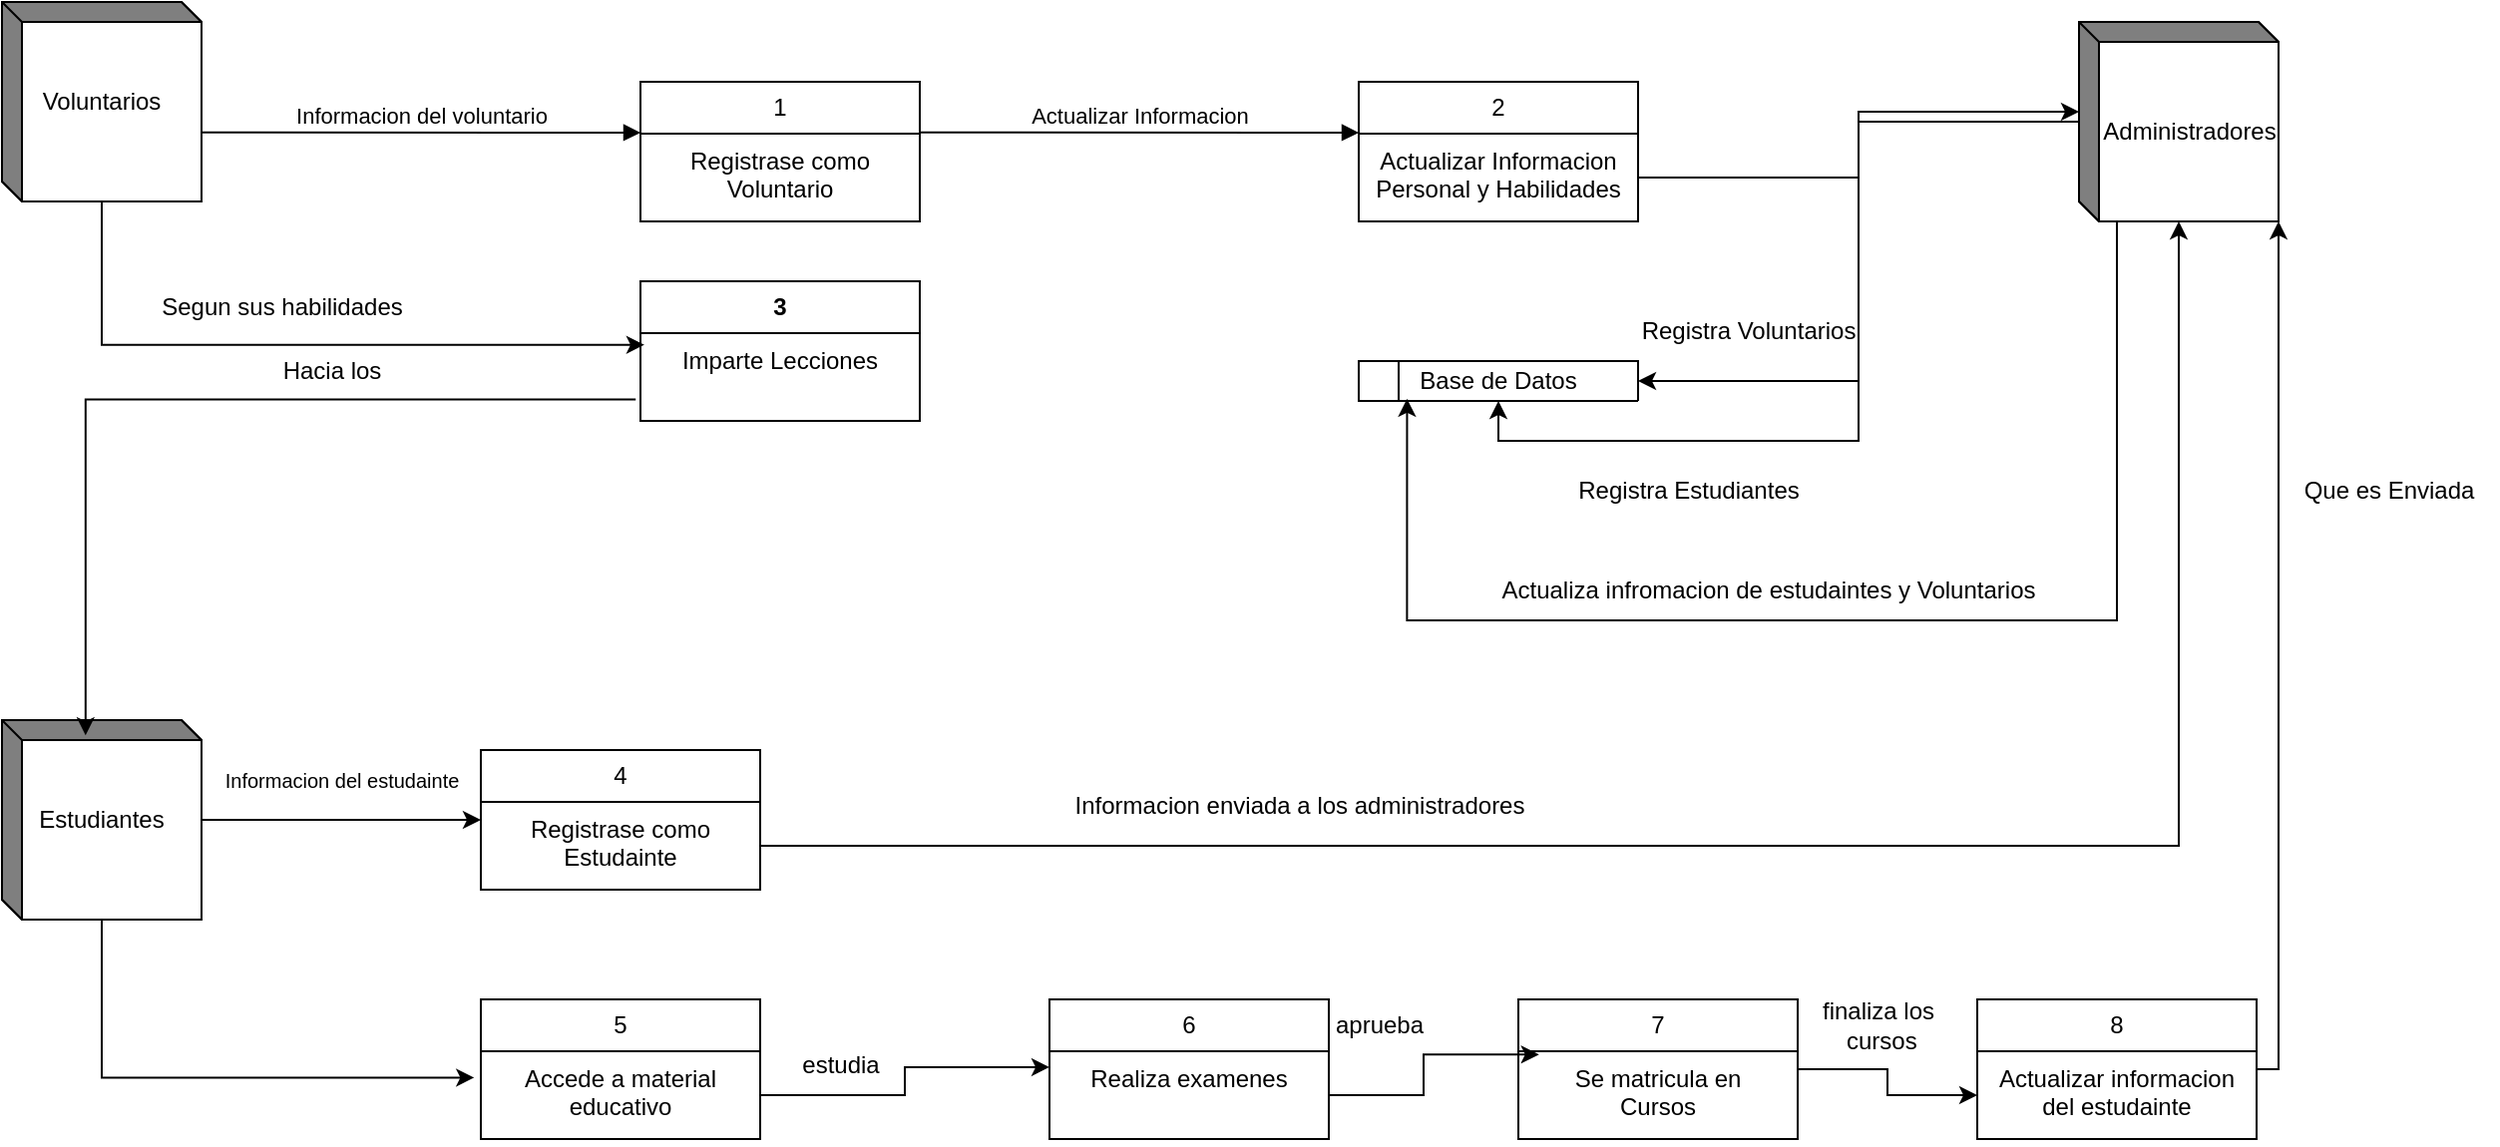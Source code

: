 <mxfile version="21.6.7" type="google">
  <diagram name="Page-1" id="LD5rVo3Y07MXYRQb6-00">
    <mxGraphModel grid="1" page="1" gridSize="10" guides="1" tooltips="1" connect="1" arrows="1" fold="1" pageScale="1" pageWidth="827" pageHeight="1169" math="0" shadow="0">
      <root>
        <mxCell id="0" />
        <mxCell id="1" parent="0" />
        <mxCell id="_T0eqeusUSGKzwCSiUgI-21" style="edgeStyle=orthogonalEdgeStyle;rounded=0;orthogonalLoop=1;jettySize=auto;html=1;entryX=0.014;entryY=0.133;entryDx=0;entryDy=0;entryPerimeter=0;" edge="1" parent="1" source="_T0eqeusUSGKzwCSiUgI-1" target="_T0eqeusUSGKzwCSiUgI-20">
          <mxGeometry relative="1" as="geometry" />
        </mxCell>
        <mxCell id="_T0eqeusUSGKzwCSiUgI-1" value="Voluntarios" style="html=1;dashed=0;whiteSpace=wrap;shape=mxgraph.dfd.externalEntity" vertex="1" parent="1">
          <mxGeometry x="200" y="100" width="100" height="100" as="geometry" />
        </mxCell>
        <mxCell id="_T0eqeusUSGKzwCSiUgI-3" value="1" style="swimlane;fontStyle=0;childLayout=stackLayout;horizontal=1;startSize=26;fillColor=none;horizontalStack=0;resizeParent=1;resizeParentMax=0;resizeLast=0;collapsible=1;marginBottom=0;whiteSpace=wrap;html=1;" vertex="1" parent="1">
          <mxGeometry x="520" y="140" width="140" height="70" as="geometry" />
        </mxCell>
        <mxCell id="_T0eqeusUSGKzwCSiUgI-4" value="Registrase como Voluntario" style="text;strokeColor=none;fillColor=none;align=center;verticalAlign=top;spacingLeft=4;spacingRight=4;overflow=hidden;rotatable=0;points=[[0,0.5],[1,0.5]];portConstraint=eastwest;whiteSpace=wrap;html=1;" vertex="1" parent="_T0eqeusUSGKzwCSiUgI-3">
          <mxGeometry y="26" width="140" height="44" as="geometry" />
        </mxCell>
        <mxCell id="_T0eqeusUSGKzwCSiUgI-27" style="edgeStyle=orthogonalEdgeStyle;rounded=0;orthogonalLoop=1;jettySize=auto;html=1;entryX=0;entryY=0.5;entryDx=0;entryDy=0;" edge="1" parent="1" source="_T0eqeusUSGKzwCSiUgI-5" target="_T0eqeusUSGKzwCSiUgI-25">
          <mxGeometry relative="1" as="geometry">
            <mxPoint x="430" y="500" as="targetPoint" />
          </mxGeometry>
        </mxCell>
        <mxCell id="_T0eqeusUSGKzwCSiUgI-44" style="edgeStyle=orthogonalEdgeStyle;rounded=0;orthogonalLoop=1;jettySize=auto;html=1;entryX=-0.024;entryY=0.3;entryDx=0;entryDy=0;entryPerimeter=0;" edge="1" parent="1" source="_T0eqeusUSGKzwCSiUgI-5" target="_T0eqeusUSGKzwCSiUgI-37">
          <mxGeometry relative="1" as="geometry" />
        </mxCell>
        <mxCell id="_T0eqeusUSGKzwCSiUgI-5" value="Estudiantes" style="html=1;dashed=0;whiteSpace=wrap;shape=mxgraph.dfd.externalEntity" vertex="1" parent="1">
          <mxGeometry x="200" y="460" width="100" height="100" as="geometry" />
        </mxCell>
        <mxCell id="_T0eqeusUSGKzwCSiUgI-6" value="Informacion del voluntario" style="html=1;verticalAlign=bottom;endArrow=block;edgeStyle=elbowEdgeStyle;elbow=vertical;curved=0;rounded=0;" edge="1" parent="1">
          <mxGeometry width="80" relative="1" as="geometry">
            <mxPoint x="300" y="165.41" as="sourcePoint" />
            <mxPoint x="520" y="165.41" as="targetPoint" />
          </mxGeometry>
        </mxCell>
        <mxCell id="_T0eqeusUSGKzwCSiUgI-16" style="edgeStyle=orthogonalEdgeStyle;rounded=0;orthogonalLoop=1;jettySize=auto;html=1;entryX=1;entryY=0.5;entryDx=0;entryDy=0;" edge="1" parent="1" source="_T0eqeusUSGKzwCSiUgI-7" target="_T0eqeusUSGKzwCSiUgI-14">
          <mxGeometry relative="1" as="geometry" />
        </mxCell>
        <mxCell id="_T0eqeusUSGKzwCSiUgI-31" style="edgeStyle=orthogonalEdgeStyle;rounded=0;orthogonalLoop=1;jettySize=auto;html=1;entryX=0.5;entryY=1;entryDx=0;entryDy=0;" edge="1" parent="1" source="_T0eqeusUSGKzwCSiUgI-7" target="_T0eqeusUSGKzwCSiUgI-14">
          <mxGeometry relative="1" as="geometry" />
        </mxCell>
        <mxCell id="_T0eqeusUSGKzwCSiUgI-55" style="edgeStyle=orthogonalEdgeStyle;rounded=0;orthogonalLoop=1;jettySize=auto;html=1;entryX=0.173;entryY=0.946;entryDx=0;entryDy=0;entryPerimeter=0;" edge="1" parent="1" source="_T0eqeusUSGKzwCSiUgI-7" target="_T0eqeusUSGKzwCSiUgI-14">
          <mxGeometry relative="1" as="geometry">
            <mxPoint x="940" y="410" as="targetPoint" />
            <Array as="points">
              <mxPoint x="1260" y="410" />
              <mxPoint x="904" y="410" />
            </Array>
          </mxGeometry>
        </mxCell>
        <mxCell id="_T0eqeusUSGKzwCSiUgI-7" value="" style="html=1;dashed=0;whiteSpace=wrap;shape=mxgraph.dfd.externalEntity" vertex="1" parent="1">
          <mxGeometry x="1241" y="110" width="100" height="100" as="geometry" />
        </mxCell>
        <mxCell id="_T0eqeusUSGKzwCSiUgI-10" value="2" style="swimlane;fontStyle=0;childLayout=stackLayout;horizontal=1;startSize=26;fillColor=none;horizontalStack=0;resizeParent=1;resizeParentMax=0;resizeLast=0;collapsible=1;marginBottom=0;whiteSpace=wrap;html=1;" vertex="1" parent="1">
          <mxGeometry x="880" y="140" width="140" height="70" as="geometry" />
        </mxCell>
        <mxCell id="_T0eqeusUSGKzwCSiUgI-11" value="Actualizar Informacion Personal y Habilidades" style="text;strokeColor=none;fillColor=none;align=center;verticalAlign=top;spacingLeft=4;spacingRight=4;overflow=hidden;rotatable=0;points=[[0,0.5],[1,0.5]];portConstraint=eastwest;whiteSpace=wrap;html=1;" vertex="1" parent="_T0eqeusUSGKzwCSiUgI-10">
          <mxGeometry y="26" width="140" height="44" as="geometry" />
        </mxCell>
        <mxCell id="_T0eqeusUSGKzwCSiUgI-12" value="Actualizar Informacion" style="html=1;verticalAlign=bottom;endArrow=block;edgeStyle=elbowEdgeStyle;elbow=vertical;curved=0;rounded=0;" edge="1" parent="1">
          <mxGeometry width="80" relative="1" as="geometry">
            <mxPoint x="660" y="165.41" as="sourcePoint" />
            <mxPoint x="880" y="165.41" as="targetPoint" />
          </mxGeometry>
        </mxCell>
        <mxCell id="_T0eqeusUSGKzwCSiUgI-14" value="Base de Datos" style="swimlane;fontStyle=0;childLayout=stackLayout;horizontal=1;startSize=26;fillColor=none;horizontalStack=0;resizeParent=1;resizeParentMax=0;resizeLast=0;collapsible=1;marginBottom=0;whiteSpace=wrap;html=1;" vertex="1" parent="1">
          <mxGeometry x="880" y="280" width="140" height="20" as="geometry" />
        </mxCell>
        <mxCell id="_T0eqeusUSGKzwCSiUgI-17" style="edgeStyle=orthogonalEdgeStyle;rounded=0;orthogonalLoop=1;jettySize=auto;html=1;entryX=0;entryY=0;entryDx=0;entryDy=45;entryPerimeter=0;" edge="1" parent="1" source="_T0eqeusUSGKzwCSiUgI-11" target="_T0eqeusUSGKzwCSiUgI-7">
          <mxGeometry relative="1" as="geometry" />
        </mxCell>
        <mxCell id="_T0eqeusUSGKzwCSiUgI-18" value="Registra Voluntarios" style="text;html=1;align=center;verticalAlign=middle;resizable=0;points=[];autosize=1;strokeColor=none;fillColor=none;" vertex="1" parent="1">
          <mxGeometry x="1010" y="250" width="130" height="30" as="geometry" />
        </mxCell>
        <mxCell id="_T0eqeusUSGKzwCSiUgI-23" style="edgeStyle=orthogonalEdgeStyle;rounded=0;orthogonalLoop=1;jettySize=auto;html=1;entryX=0.419;entryY=0.076;entryDx=0;entryDy=0;entryPerimeter=0;exitX=-0.017;exitY=0.755;exitDx=0;exitDy=0;exitPerimeter=0;" edge="1" parent="1" source="_T0eqeusUSGKzwCSiUgI-20" target="_T0eqeusUSGKzwCSiUgI-5">
          <mxGeometry relative="1" as="geometry" />
        </mxCell>
        <mxCell id="_T0eqeusUSGKzwCSiUgI-19" value="3" style="swimlane;fontStyle=1;childLayout=stackLayout;horizontal=1;startSize=26;fillColor=none;horizontalStack=0;resizeParent=1;resizeParentMax=0;resizeLast=0;collapsible=1;marginBottom=0;whiteSpace=wrap;html=1;" vertex="1" parent="1">
          <mxGeometry x="520" y="240" width="140" height="70" as="geometry" />
        </mxCell>
        <mxCell id="_T0eqeusUSGKzwCSiUgI-20" value="Imparte Lecciones" style="text;strokeColor=none;fillColor=none;align=center;verticalAlign=top;spacingLeft=4;spacingRight=4;overflow=hidden;rotatable=0;points=[[0,0.5],[1,0.5]];portConstraint=eastwest;whiteSpace=wrap;html=1;" vertex="1" parent="_T0eqeusUSGKzwCSiUgI-19">
          <mxGeometry y="26" width="140" height="44" as="geometry" />
        </mxCell>
        <mxCell id="_T0eqeusUSGKzwCSiUgI-22" value="Segun sus habilidades" style="text;html=1;align=center;verticalAlign=middle;resizable=0;points=[];autosize=1;strokeColor=none;fillColor=none;" vertex="1" parent="1">
          <mxGeometry x="270" y="238" width="140" height="30" as="geometry" />
        </mxCell>
        <mxCell id="_T0eqeusUSGKzwCSiUgI-24" value="Hacia los" style="text;html=1;align=center;verticalAlign=middle;resizable=0;points=[];autosize=1;strokeColor=none;fillColor=none;" vertex="1" parent="1">
          <mxGeometry x="330" y="270" width="70" height="30" as="geometry" />
        </mxCell>
        <mxCell id="_T0eqeusUSGKzwCSiUgI-25" value="4" style="swimlane;fontStyle=0;childLayout=stackLayout;horizontal=1;startSize=26;fillColor=none;horizontalStack=0;resizeParent=1;resizeParentMax=0;resizeLast=0;collapsible=1;marginBottom=0;whiteSpace=wrap;html=1;" vertex="1" parent="1">
          <mxGeometry x="440" y="475" width="140" height="70" as="geometry" />
        </mxCell>
        <mxCell id="_T0eqeusUSGKzwCSiUgI-26" value="Registrase como Estudainte" style="text;strokeColor=none;fillColor=none;align=center;verticalAlign=top;spacingLeft=4;spacingRight=4;overflow=hidden;rotatable=0;points=[[0,0.5],[1,0.5]];portConstraint=eastwest;whiteSpace=wrap;html=1;" vertex="1" parent="_T0eqeusUSGKzwCSiUgI-25">
          <mxGeometry y="26" width="140" height="44" as="geometry" />
        </mxCell>
        <mxCell id="_T0eqeusUSGKzwCSiUgI-28" value="&lt;font style=&quot;font-size: 10px;&quot;&gt;Informacion del estudainte&lt;/font&gt;" style="text;html=1;align=center;verticalAlign=middle;resizable=0;points=[];autosize=1;strokeColor=none;fillColor=none;" vertex="1" parent="1">
          <mxGeometry x="300" y="475" width="140" height="30" as="geometry" />
        </mxCell>
        <mxCell id="_T0eqeusUSGKzwCSiUgI-29" style="edgeStyle=orthogonalEdgeStyle;rounded=0;orthogonalLoop=1;jettySize=auto;html=1;" edge="1" parent="1" source="_T0eqeusUSGKzwCSiUgI-26" target="_T0eqeusUSGKzwCSiUgI-7">
          <mxGeometry relative="1" as="geometry" />
        </mxCell>
        <mxCell id="_T0eqeusUSGKzwCSiUgI-30" value="Informacion enviada a los administradores" style="text;html=1;align=center;verticalAlign=middle;resizable=0;points=[];autosize=1;strokeColor=none;fillColor=none;" vertex="1" parent="1">
          <mxGeometry x="725" y="488" width="250" height="30" as="geometry" />
        </mxCell>
        <mxCell id="_T0eqeusUSGKzwCSiUgI-32" value="Registra Estudiantes" style="text;html=1;align=center;verticalAlign=middle;resizable=0;points=[];autosize=1;strokeColor=none;fillColor=none;" vertex="1" parent="1">
          <mxGeometry x="980" y="330" width="130" height="30" as="geometry" />
        </mxCell>
        <mxCell id="_T0eqeusUSGKzwCSiUgI-34" value="Administradores" style="text;html=1;align=center;verticalAlign=middle;resizable=0;points=[];autosize=1;strokeColor=none;fillColor=none;" vertex="1" parent="1">
          <mxGeometry x="1241" y="150" width="110" height="30" as="geometry" />
        </mxCell>
        <mxCell id="_T0eqeusUSGKzwCSiUgI-35" value="" style="rounded=0;whiteSpace=wrap;html=1;" vertex="1" parent="1">
          <mxGeometry x="880" y="280" width="20" height="20" as="geometry" />
        </mxCell>
        <mxCell id="_T0eqeusUSGKzwCSiUgI-36" value="5" style="swimlane;fontStyle=0;childLayout=stackLayout;horizontal=1;startSize=26;fillColor=none;horizontalStack=0;resizeParent=1;resizeParentMax=0;resizeLast=0;collapsible=1;marginBottom=0;whiteSpace=wrap;html=1;" vertex="1" parent="1">
          <mxGeometry x="440" y="600" width="140" height="70" as="geometry" />
        </mxCell>
        <mxCell id="_T0eqeusUSGKzwCSiUgI-37" value="Accede a material educativo" style="text;strokeColor=none;fillColor=none;align=center;verticalAlign=top;spacingLeft=4;spacingRight=4;overflow=hidden;rotatable=0;points=[[0,0.5],[1,0.5]];portConstraint=eastwest;whiteSpace=wrap;html=1;" vertex="1" parent="_T0eqeusUSGKzwCSiUgI-36">
          <mxGeometry y="26" width="140" height="44" as="geometry" />
        </mxCell>
        <mxCell id="_T0eqeusUSGKzwCSiUgI-38" value="6" style="swimlane;fontStyle=0;childLayout=stackLayout;horizontal=1;startSize=26;fillColor=none;horizontalStack=0;resizeParent=1;resizeParentMax=0;resizeLast=0;collapsible=1;marginBottom=0;whiteSpace=wrap;html=1;" vertex="1" parent="1">
          <mxGeometry x="725" y="600" width="140" height="70" as="geometry" />
        </mxCell>
        <mxCell id="_T0eqeusUSGKzwCSiUgI-39" value="Realiza examenes" style="text;strokeColor=none;fillColor=none;align=center;verticalAlign=top;spacingLeft=4;spacingRight=4;overflow=hidden;rotatable=0;points=[[0,0.5],[1,0.5]];portConstraint=eastwest;whiteSpace=wrap;html=1;" vertex="1" parent="_T0eqeusUSGKzwCSiUgI-38">
          <mxGeometry y="26" width="140" height="44" as="geometry" />
        </mxCell>
        <mxCell id="_T0eqeusUSGKzwCSiUgI-52" style="edgeStyle=orthogonalEdgeStyle;rounded=0;orthogonalLoop=1;jettySize=auto;html=1;entryX=0;entryY=0.5;entryDx=0;entryDy=0;" edge="1" parent="1" source="_T0eqeusUSGKzwCSiUgI-40" target="_T0eqeusUSGKzwCSiUgI-43">
          <mxGeometry relative="1" as="geometry" />
        </mxCell>
        <mxCell id="_T0eqeusUSGKzwCSiUgI-40" value="7" style="swimlane;fontStyle=0;childLayout=stackLayout;horizontal=1;startSize=26;fillColor=none;horizontalStack=0;resizeParent=1;resizeParentMax=0;resizeLast=0;collapsible=1;marginBottom=0;whiteSpace=wrap;html=1;" vertex="1" parent="1">
          <mxGeometry x="960" y="600" width="140" height="70" as="geometry" />
        </mxCell>
        <mxCell id="_T0eqeusUSGKzwCSiUgI-41" value="Se matricula en&lt;br&gt;Cursos" style="text;strokeColor=none;fillColor=none;align=center;verticalAlign=top;spacingLeft=4;spacingRight=4;overflow=hidden;rotatable=0;points=[[0,0.5],[1,0.5]];portConstraint=eastwest;whiteSpace=wrap;html=1;" vertex="1" parent="_T0eqeusUSGKzwCSiUgI-40">
          <mxGeometry y="26" width="140" height="44" as="geometry" />
        </mxCell>
        <mxCell id="_T0eqeusUSGKzwCSiUgI-53" style="edgeStyle=orthogonalEdgeStyle;rounded=0;orthogonalLoop=1;jettySize=auto;html=1;entryX=1;entryY=1;entryDx=0;entryDy=0;entryPerimeter=0;" edge="1" parent="1" source="_T0eqeusUSGKzwCSiUgI-42" target="_T0eqeusUSGKzwCSiUgI-7">
          <mxGeometry relative="1" as="geometry">
            <Array as="points">
              <mxPoint x="1341" y="635" />
            </Array>
          </mxGeometry>
        </mxCell>
        <mxCell id="_T0eqeusUSGKzwCSiUgI-42" value="8" style="swimlane;fontStyle=0;childLayout=stackLayout;horizontal=1;startSize=26;fillColor=none;horizontalStack=0;resizeParent=1;resizeParentMax=0;resizeLast=0;collapsible=1;marginBottom=0;whiteSpace=wrap;html=1;" vertex="1" parent="1">
          <mxGeometry x="1190" y="600" width="140" height="70" as="geometry" />
        </mxCell>
        <mxCell id="_T0eqeusUSGKzwCSiUgI-43" value="Actualizar informacion del estudainte" style="text;strokeColor=none;fillColor=none;align=center;verticalAlign=top;spacingLeft=4;spacingRight=4;overflow=hidden;rotatable=0;points=[[0,0.5],[1,0.5]];portConstraint=eastwest;whiteSpace=wrap;html=1;" vertex="1" parent="_T0eqeusUSGKzwCSiUgI-42">
          <mxGeometry y="26" width="140" height="44" as="geometry" />
        </mxCell>
        <mxCell id="_T0eqeusUSGKzwCSiUgI-45" style="edgeStyle=orthogonalEdgeStyle;rounded=0;orthogonalLoop=1;jettySize=auto;html=1;entryX=0;entryY=0.181;entryDx=0;entryDy=0;entryPerimeter=0;" edge="1" parent="1" source="_T0eqeusUSGKzwCSiUgI-37" target="_T0eqeusUSGKzwCSiUgI-39">
          <mxGeometry relative="1" as="geometry" />
        </mxCell>
        <mxCell id="_T0eqeusUSGKzwCSiUgI-46" style="edgeStyle=orthogonalEdgeStyle;rounded=0;orthogonalLoop=1;jettySize=auto;html=1;entryX=0.074;entryY=0.037;entryDx=0;entryDy=0;entryPerimeter=0;" edge="1" parent="1" source="_T0eqeusUSGKzwCSiUgI-39" target="_T0eqeusUSGKzwCSiUgI-41">
          <mxGeometry relative="1" as="geometry" />
        </mxCell>
        <mxCell id="_T0eqeusUSGKzwCSiUgI-48" value="estudia" style="text;html=1;align=center;verticalAlign=middle;resizable=0;points=[];autosize=1;strokeColor=none;fillColor=none;" vertex="1" parent="1">
          <mxGeometry x="590" y="618" width="60" height="30" as="geometry" />
        </mxCell>
        <mxCell id="_T0eqeusUSGKzwCSiUgI-49" value="aprueba" style="text;html=1;align=center;verticalAlign=middle;resizable=0;points=[];autosize=1;strokeColor=none;fillColor=none;" vertex="1" parent="1">
          <mxGeometry x="855" y="598" width="70" height="30" as="geometry" />
        </mxCell>
        <mxCell id="_T0eqeusUSGKzwCSiUgI-50" value="finaliza los&lt;br&gt;&amp;nbsp;cursos" style="text;html=1;align=center;verticalAlign=middle;resizable=0;points=[];autosize=1;strokeColor=none;fillColor=none;" vertex="1" parent="1">
          <mxGeometry x="1100" y="593" width="80" height="40" as="geometry" />
        </mxCell>
        <mxCell id="_T0eqeusUSGKzwCSiUgI-54" value="Que es Enviada" style="text;html=1;align=center;verticalAlign=middle;resizable=0;points=[];autosize=1;strokeColor=none;fillColor=none;" vertex="1" parent="1">
          <mxGeometry x="1341" y="330" width="110" height="30" as="geometry" />
        </mxCell>
        <mxCell id="_T0eqeusUSGKzwCSiUgI-56" value="Actualiza infromacion de estudaintes y Voluntarios" style="text;html=1;align=center;verticalAlign=middle;resizable=0;points=[];autosize=1;strokeColor=none;fillColor=none;" vertex="1" parent="1">
          <mxGeometry x="940" y="380" width="290" height="30" as="geometry" />
        </mxCell>
      </root>
    </mxGraphModel>
  </diagram>
</mxfile>
